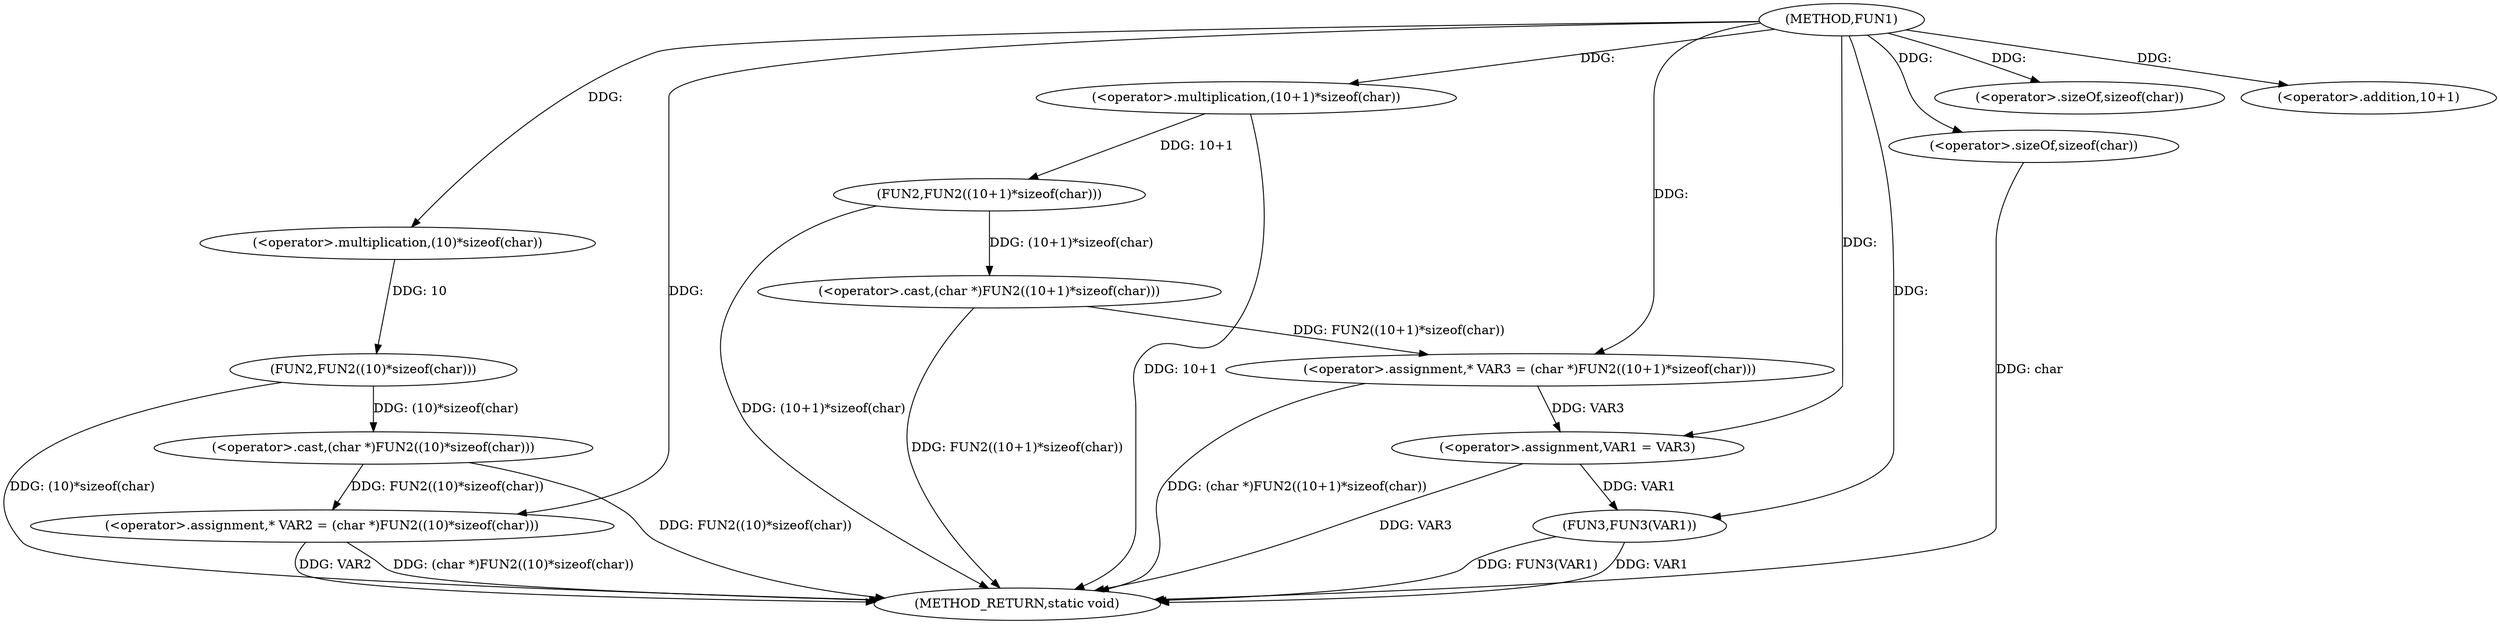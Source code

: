 digraph FUN1 {  
"1000100" [label = "(METHOD,FUN1)" ]
"1000130" [label = "(METHOD_RETURN,static void)" ]
"1000104" [label = "(<operator>.assignment,* VAR2 = (char *)FUN2((10)*sizeof(char)))" ]
"1000106" [label = "(<operator>.cast,(char *)FUN2((10)*sizeof(char)))" ]
"1000108" [label = "(FUN2,FUN2((10)*sizeof(char)))" ]
"1000109" [label = "(<operator>.multiplication,(10)*sizeof(char))" ]
"1000111" [label = "(<operator>.sizeOf,sizeof(char))" ]
"1000114" [label = "(<operator>.assignment,* VAR3 = (char *)FUN2((10+1)*sizeof(char)))" ]
"1000116" [label = "(<operator>.cast,(char *)FUN2((10+1)*sizeof(char)))" ]
"1000118" [label = "(FUN2,FUN2((10+1)*sizeof(char)))" ]
"1000119" [label = "(<operator>.multiplication,(10+1)*sizeof(char))" ]
"1000120" [label = "(<operator>.addition,10+1)" ]
"1000123" [label = "(<operator>.sizeOf,sizeof(char))" ]
"1000125" [label = "(<operator>.assignment,VAR1 = VAR3)" ]
"1000128" [label = "(FUN3,FUN3(VAR1))" ]
  "1000106" -> "1000130"  [ label = "DDG: FUN2((10)*sizeof(char))"] 
  "1000104" -> "1000130"  [ label = "DDG: VAR2"] 
  "1000128" -> "1000130"  [ label = "DDG: VAR1"] 
  "1000125" -> "1000130"  [ label = "DDG: VAR3"] 
  "1000116" -> "1000130"  [ label = "DDG: FUN2((10+1)*sizeof(char))"] 
  "1000119" -> "1000130"  [ label = "DDG: 10+1"] 
  "1000128" -> "1000130"  [ label = "DDG: FUN3(VAR1)"] 
  "1000118" -> "1000130"  [ label = "DDG: (10+1)*sizeof(char)"] 
  "1000114" -> "1000130"  [ label = "DDG: (char *)FUN2((10+1)*sizeof(char))"] 
  "1000123" -> "1000130"  [ label = "DDG: char"] 
  "1000104" -> "1000130"  [ label = "DDG: (char *)FUN2((10)*sizeof(char))"] 
  "1000108" -> "1000130"  [ label = "DDG: (10)*sizeof(char)"] 
  "1000106" -> "1000104"  [ label = "DDG: FUN2((10)*sizeof(char))"] 
  "1000100" -> "1000104"  [ label = "DDG: "] 
  "1000108" -> "1000106"  [ label = "DDG: (10)*sizeof(char)"] 
  "1000109" -> "1000108"  [ label = "DDG: 10"] 
  "1000100" -> "1000109"  [ label = "DDG: "] 
  "1000100" -> "1000111"  [ label = "DDG: "] 
  "1000116" -> "1000114"  [ label = "DDG: FUN2((10+1)*sizeof(char))"] 
  "1000100" -> "1000114"  [ label = "DDG: "] 
  "1000118" -> "1000116"  [ label = "DDG: (10+1)*sizeof(char)"] 
  "1000119" -> "1000118"  [ label = "DDG: 10+1"] 
  "1000100" -> "1000119"  [ label = "DDG: "] 
  "1000100" -> "1000120"  [ label = "DDG: "] 
  "1000100" -> "1000123"  [ label = "DDG: "] 
  "1000114" -> "1000125"  [ label = "DDG: VAR3"] 
  "1000100" -> "1000125"  [ label = "DDG: "] 
  "1000125" -> "1000128"  [ label = "DDG: VAR1"] 
  "1000100" -> "1000128"  [ label = "DDG: "] 
}
